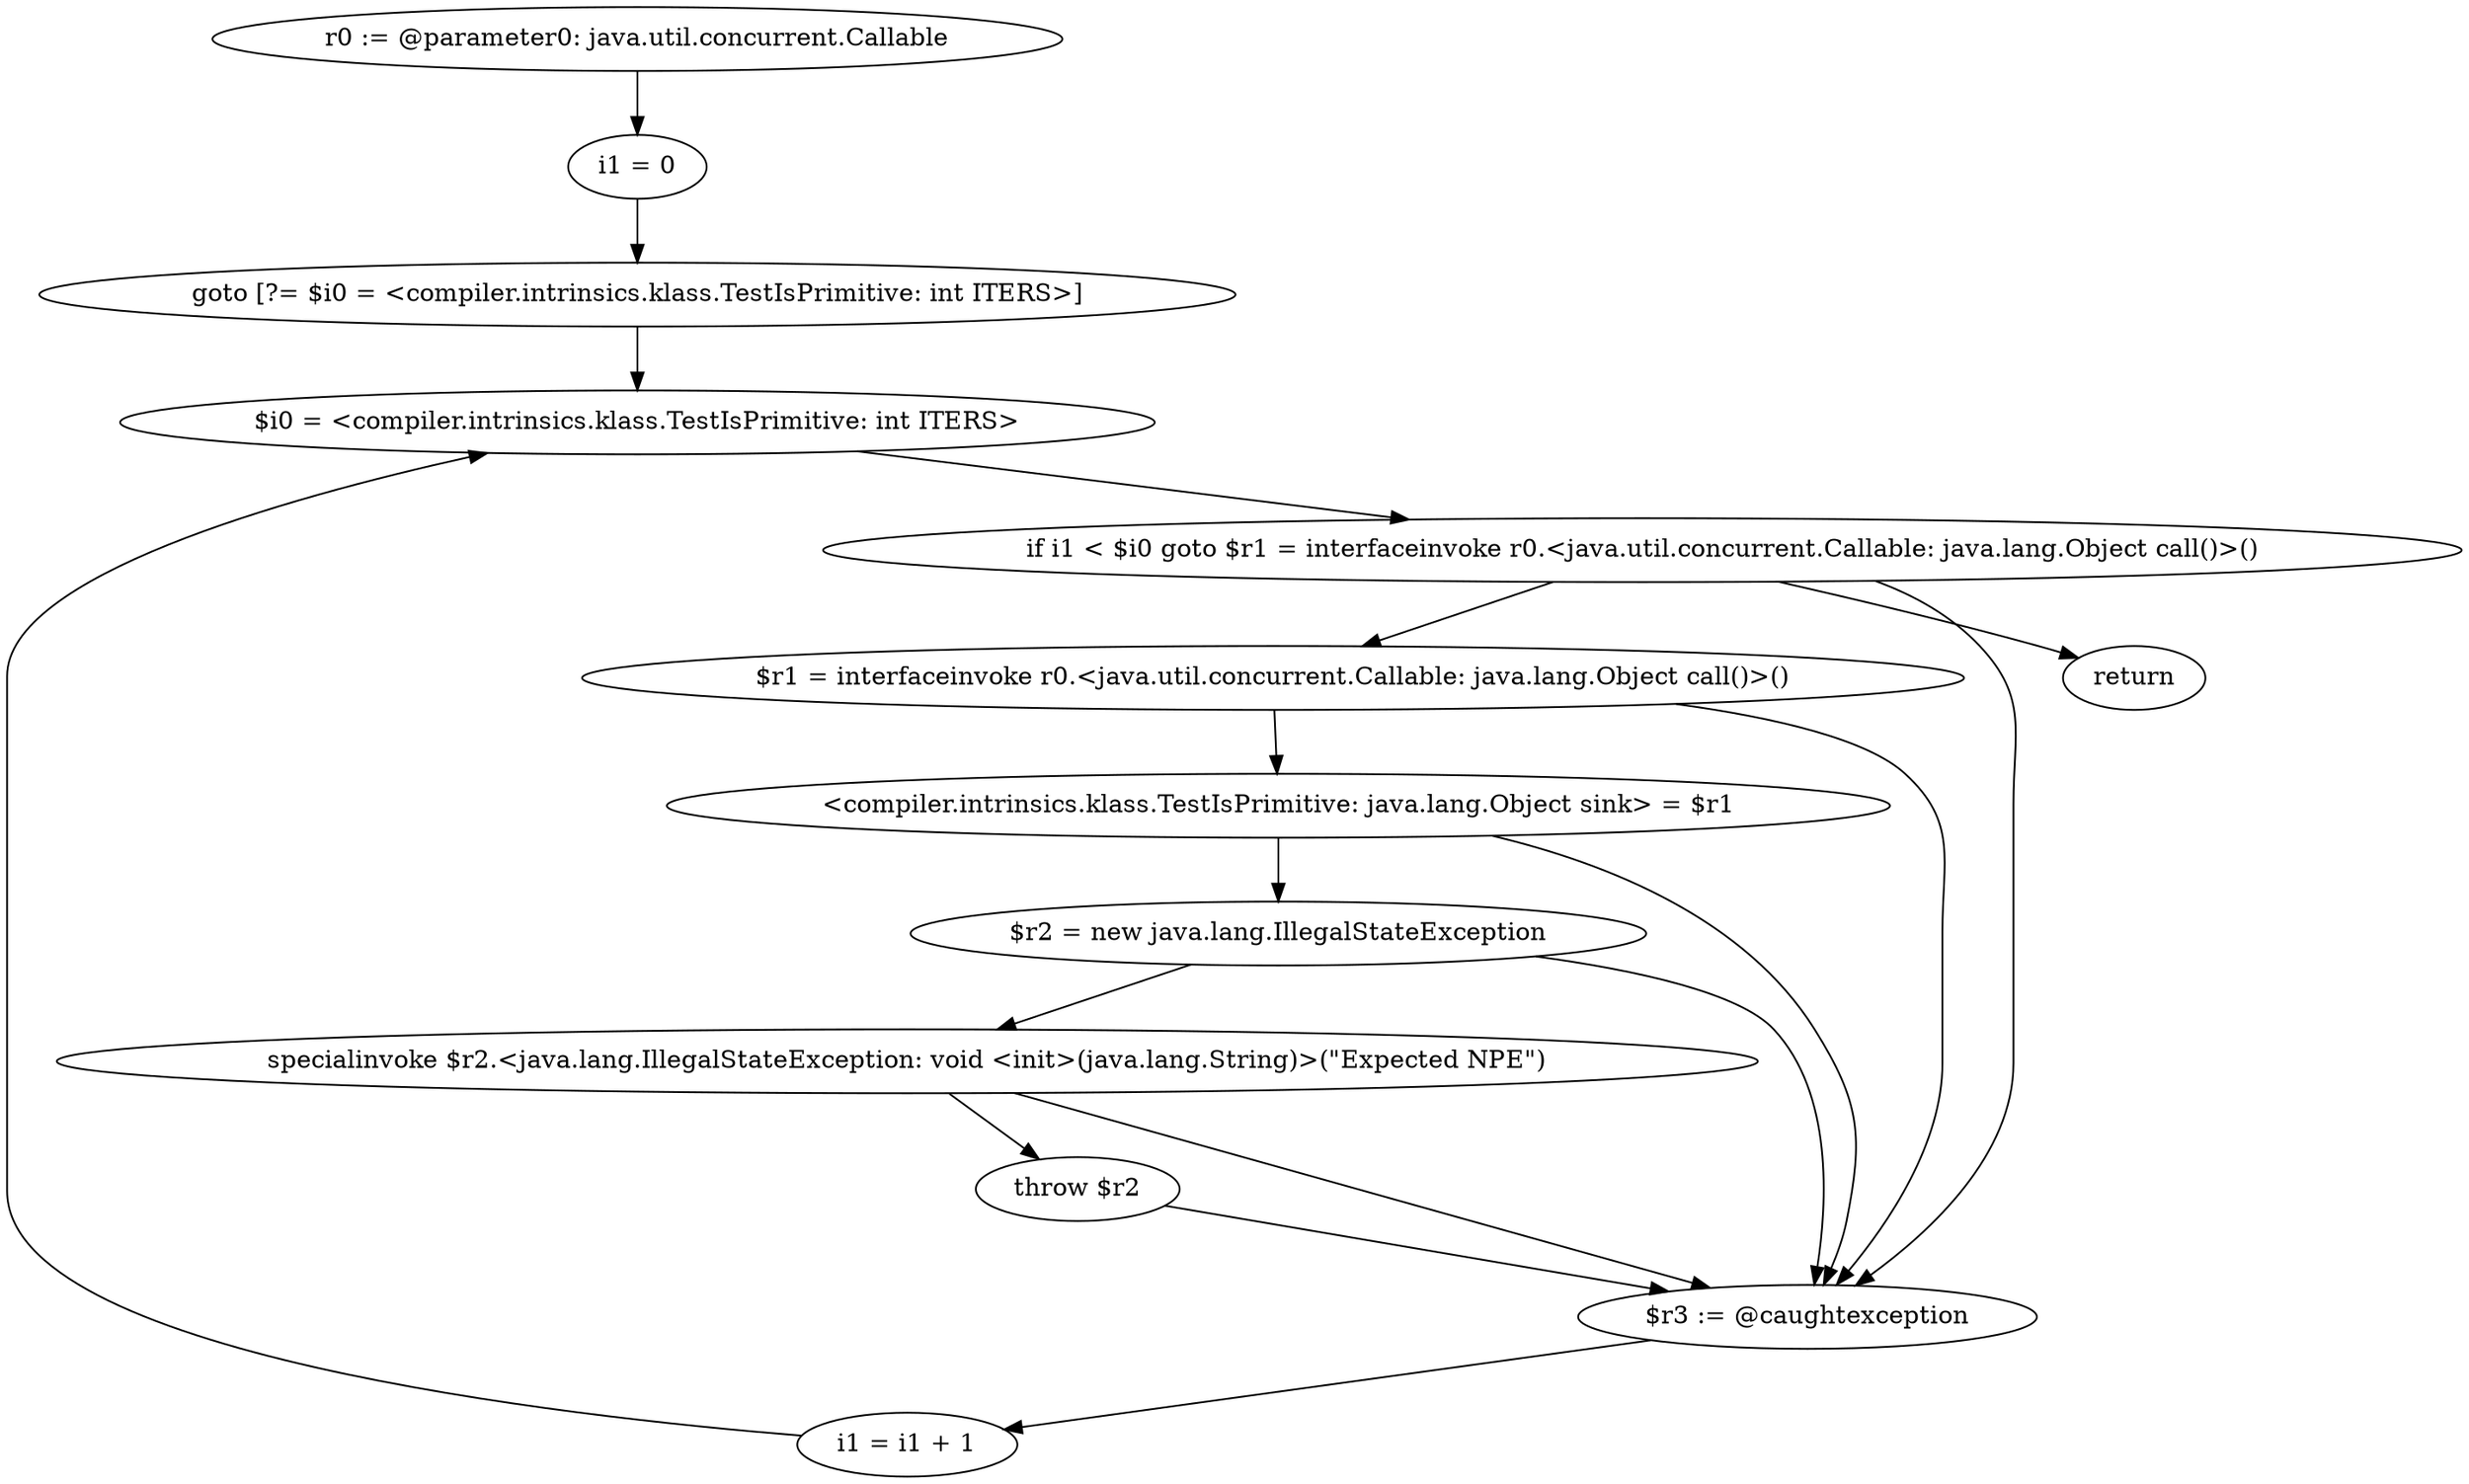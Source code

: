 digraph "unitGraph" {
    "r0 := @parameter0: java.util.concurrent.Callable"
    "i1 = 0"
    "goto [?= $i0 = <compiler.intrinsics.klass.TestIsPrimitive: int ITERS>]"
    "$r1 = interfaceinvoke r0.<java.util.concurrent.Callable: java.lang.Object call()>()"
    "<compiler.intrinsics.klass.TestIsPrimitive: java.lang.Object sink> = $r1"
    "$r2 = new java.lang.IllegalStateException"
    "specialinvoke $r2.<java.lang.IllegalStateException: void <init>(java.lang.String)>(\"Expected NPE\")"
    "throw $r2"
    "$r3 := @caughtexception"
    "i1 = i1 + 1"
    "$i0 = <compiler.intrinsics.klass.TestIsPrimitive: int ITERS>"
    "if i1 < $i0 goto $r1 = interfaceinvoke r0.<java.util.concurrent.Callable: java.lang.Object call()>()"
    "return"
    "r0 := @parameter0: java.util.concurrent.Callable"->"i1 = 0";
    "i1 = 0"->"goto [?= $i0 = <compiler.intrinsics.klass.TestIsPrimitive: int ITERS>]";
    "goto [?= $i0 = <compiler.intrinsics.klass.TestIsPrimitive: int ITERS>]"->"$i0 = <compiler.intrinsics.klass.TestIsPrimitive: int ITERS>";
    "$r1 = interfaceinvoke r0.<java.util.concurrent.Callable: java.lang.Object call()>()"->"<compiler.intrinsics.klass.TestIsPrimitive: java.lang.Object sink> = $r1";
    "$r1 = interfaceinvoke r0.<java.util.concurrent.Callable: java.lang.Object call()>()"->"$r3 := @caughtexception";
    "<compiler.intrinsics.klass.TestIsPrimitive: java.lang.Object sink> = $r1"->"$r2 = new java.lang.IllegalStateException";
    "<compiler.intrinsics.klass.TestIsPrimitive: java.lang.Object sink> = $r1"->"$r3 := @caughtexception";
    "$r2 = new java.lang.IllegalStateException"->"specialinvoke $r2.<java.lang.IllegalStateException: void <init>(java.lang.String)>(\"Expected NPE\")";
    "$r2 = new java.lang.IllegalStateException"->"$r3 := @caughtexception";
    "specialinvoke $r2.<java.lang.IllegalStateException: void <init>(java.lang.String)>(\"Expected NPE\")"->"throw $r2";
    "specialinvoke $r2.<java.lang.IllegalStateException: void <init>(java.lang.String)>(\"Expected NPE\")"->"$r3 := @caughtexception";
    "throw $r2"->"$r3 := @caughtexception";
    "$r3 := @caughtexception"->"i1 = i1 + 1";
    "i1 = i1 + 1"->"$i0 = <compiler.intrinsics.klass.TestIsPrimitive: int ITERS>";
    "$i0 = <compiler.intrinsics.klass.TestIsPrimitive: int ITERS>"->"if i1 < $i0 goto $r1 = interfaceinvoke r0.<java.util.concurrent.Callable: java.lang.Object call()>()";
    "if i1 < $i0 goto $r1 = interfaceinvoke r0.<java.util.concurrent.Callable: java.lang.Object call()>()"->"return";
    "if i1 < $i0 goto $r1 = interfaceinvoke r0.<java.util.concurrent.Callable: java.lang.Object call()>()"->"$r1 = interfaceinvoke r0.<java.util.concurrent.Callable: java.lang.Object call()>()";
    "if i1 < $i0 goto $r1 = interfaceinvoke r0.<java.util.concurrent.Callable: java.lang.Object call()>()"->"$r3 := @caughtexception";
}
